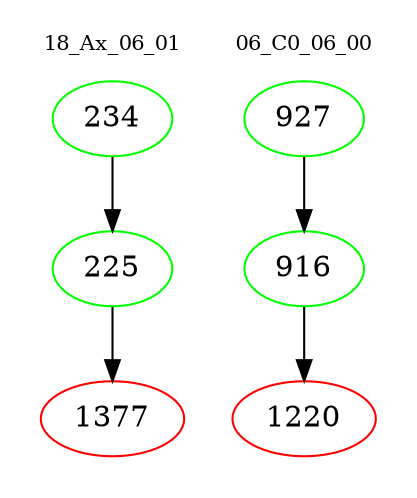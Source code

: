 digraph{
subgraph cluster_0 {
color = white
label = "18_Ax_06_01";
fontsize=10;
T0_234 [label="234", color="green"]
T0_234 -> T0_225 [color="black"]
T0_225 [label="225", color="green"]
T0_225 -> T0_1377 [color="black"]
T0_1377 [label="1377", color="red"]
}
subgraph cluster_1 {
color = white
label = "06_C0_06_00";
fontsize=10;
T1_927 [label="927", color="green"]
T1_927 -> T1_916 [color="black"]
T1_916 [label="916", color="green"]
T1_916 -> T1_1220 [color="black"]
T1_1220 [label="1220", color="red"]
}
}
